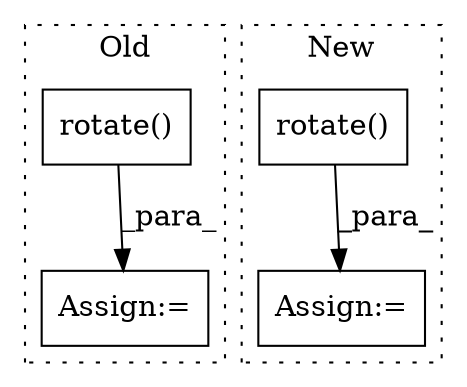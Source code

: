 digraph G {
subgraph cluster0 {
1 [label="rotate()" a="75" s="5096,5111" l="10,1" shape="box"];
3 [label="Assign:=" a="68" s="5093" l="3" shape="box"];
label = "Old";
style="dotted";
}
subgraph cluster1 {
2 [label="rotate()" a="75" s="4859,4877" l="9,1" shape="box"];
4 [label="Assign:=" a="68" s="4856" l="3" shape="box"];
label = "New";
style="dotted";
}
1 -> 3 [label="_para_"];
2 -> 4 [label="_para_"];
}